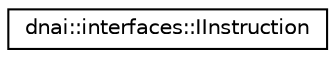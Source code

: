 digraph "Graphical Class Hierarchy"
{
  edge [fontname="Helvetica",fontsize="10",labelfontname="Helvetica",labelfontsize="10"];
  node [fontname="Helvetica",fontsize="10",shape=record];
  rankdir="LR";
  Node1 [label="dnai::interfaces::IInstruction",height=0.2,width=0.4,color="black", fillcolor="white", style="filled",URL="$classdnai_1_1interfaces_1_1_i_instruction.html"];
}
